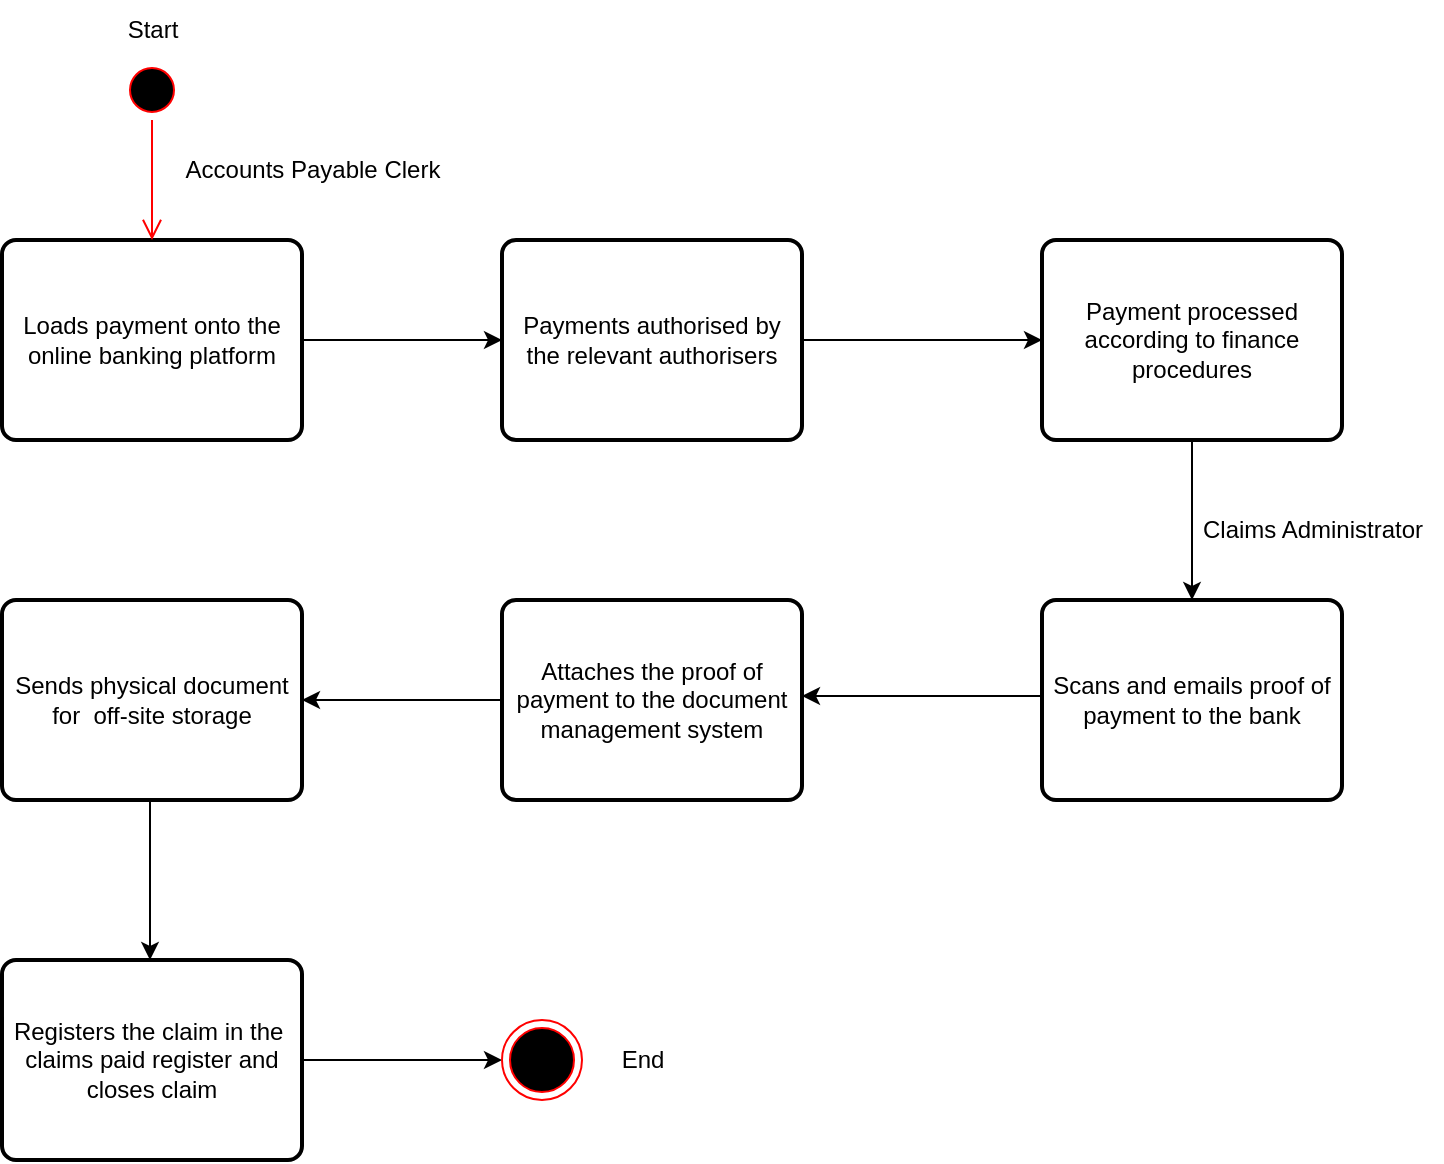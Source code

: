 <mxfile version="24.7.12">
  <diagram name="Page-1" id="AyfrHxBBWOeG0yEJsJHP">
    <mxGraphModel dx="3187" dy="1640" grid="1" gridSize="10" guides="1" tooltips="1" connect="1" arrows="1" fold="1" page="1" pageScale="1" pageWidth="3300" pageHeight="4681" math="0" shadow="0">
      <root>
        <mxCell id="0" />
        <mxCell id="1" parent="0" />
        <mxCell id="fxcMHlg3963PYamcU3pc-6" style="edgeStyle=orthogonalEdgeStyle;rounded=0;orthogonalLoop=1;jettySize=auto;html=1;exitX=1;exitY=0.5;exitDx=0;exitDy=0;" edge="1" parent="1" source="fxcMHlg3963PYamcU3pc-1">
          <mxGeometry relative="1" as="geometry">
            <mxPoint x="780" y="340" as="targetPoint" />
          </mxGeometry>
        </mxCell>
        <mxCell id="fxcMHlg3963PYamcU3pc-1" value="Loads payment onto the online banking platform" style="rounded=1;whiteSpace=wrap;html=1;absoluteArcSize=1;arcSize=14;strokeWidth=2;" vertex="1" parent="1">
          <mxGeometry x="530" y="290" width="150" height="100" as="geometry" />
        </mxCell>
        <mxCell id="fxcMHlg3963PYamcU3pc-2" value="" style="ellipse;html=1;shape=startState;fillColor=#000000;strokeColor=#ff0000;" vertex="1" parent="1">
          <mxGeometry x="590" y="200" width="30" height="30" as="geometry" />
        </mxCell>
        <mxCell id="fxcMHlg3963PYamcU3pc-3" value="" style="edgeStyle=orthogonalEdgeStyle;html=1;verticalAlign=bottom;endArrow=open;endSize=8;strokeColor=#ff0000;rounded=0;" edge="1" source="fxcMHlg3963PYamcU3pc-2" parent="1">
          <mxGeometry relative="1" as="geometry">
            <mxPoint x="605" y="290" as="targetPoint" />
          </mxGeometry>
        </mxCell>
        <mxCell id="fxcMHlg3963PYamcU3pc-4" value="Start" style="text;html=1;align=center;verticalAlign=middle;resizable=0;points=[];autosize=1;strokeColor=none;fillColor=none;" vertex="1" parent="1">
          <mxGeometry x="580" y="170" width="50" height="30" as="geometry" />
        </mxCell>
        <mxCell id="fxcMHlg3963PYamcU3pc-5" value="Accounts Payable Clerk" style="text;html=1;align=center;verticalAlign=middle;resizable=0;points=[];autosize=1;strokeColor=none;fillColor=none;" vertex="1" parent="1">
          <mxGeometry x="610" y="240" width="150" height="30" as="geometry" />
        </mxCell>
        <mxCell id="fxcMHlg3963PYamcU3pc-8" style="edgeStyle=orthogonalEdgeStyle;rounded=0;orthogonalLoop=1;jettySize=auto;html=1;exitX=1;exitY=0.5;exitDx=0;exitDy=0;" edge="1" parent="1" source="fxcMHlg3963PYamcU3pc-7">
          <mxGeometry relative="1" as="geometry">
            <mxPoint x="1050" y="340" as="targetPoint" />
          </mxGeometry>
        </mxCell>
        <mxCell id="fxcMHlg3963PYamcU3pc-7" value="Payments authorised by the relevant authorisers" style="rounded=1;whiteSpace=wrap;html=1;absoluteArcSize=1;arcSize=14;strokeWidth=2;" vertex="1" parent="1">
          <mxGeometry x="780" y="290" width="150" height="100" as="geometry" />
        </mxCell>
        <mxCell id="fxcMHlg3963PYamcU3pc-10" style="edgeStyle=orthogonalEdgeStyle;rounded=0;orthogonalLoop=1;jettySize=auto;html=1;exitX=0.5;exitY=1;exitDx=0;exitDy=0;" edge="1" parent="1" source="fxcMHlg3963PYamcU3pc-9">
          <mxGeometry relative="1" as="geometry">
            <mxPoint x="1125" y="470" as="targetPoint" />
          </mxGeometry>
        </mxCell>
        <mxCell id="fxcMHlg3963PYamcU3pc-9" value="Payment processed according to finance&lt;br&gt;procedures" style="rounded=1;whiteSpace=wrap;html=1;absoluteArcSize=1;arcSize=14;strokeWidth=2;" vertex="1" parent="1">
          <mxGeometry x="1050" y="290" width="150" height="100" as="geometry" />
        </mxCell>
        <mxCell id="fxcMHlg3963PYamcU3pc-13" style="edgeStyle=orthogonalEdgeStyle;rounded=0;orthogonalLoop=1;jettySize=auto;html=1;exitX=0;exitY=0.5;exitDx=0;exitDy=0;" edge="1" parent="1">
          <mxGeometry relative="1" as="geometry">
            <mxPoint x="930" y="518" as="targetPoint" />
            <mxPoint x="1050" y="518" as="sourcePoint" />
          </mxGeometry>
        </mxCell>
        <mxCell id="fxcMHlg3963PYamcU3pc-11" value="Scans and emails proof of payment to the bank" style="rounded=1;whiteSpace=wrap;html=1;absoluteArcSize=1;arcSize=14;strokeWidth=2;" vertex="1" parent="1">
          <mxGeometry x="1050" y="470" width="150" height="100" as="geometry" />
        </mxCell>
        <mxCell id="fxcMHlg3963PYamcU3pc-12" value="Claims Administrator" style="text;html=1;align=center;verticalAlign=middle;resizable=0;points=[];autosize=1;strokeColor=none;fillColor=none;" vertex="1" parent="1">
          <mxGeometry x="1120" y="420" width="130" height="30" as="geometry" />
        </mxCell>
        <mxCell id="fxcMHlg3963PYamcU3pc-15" style="edgeStyle=orthogonalEdgeStyle;rounded=0;orthogonalLoop=1;jettySize=auto;html=1;exitX=0;exitY=0.5;exitDx=0;exitDy=0;" edge="1" parent="1" source="fxcMHlg3963PYamcU3pc-14">
          <mxGeometry relative="1" as="geometry">
            <mxPoint x="680" y="520" as="targetPoint" />
          </mxGeometry>
        </mxCell>
        <mxCell id="fxcMHlg3963PYamcU3pc-14" value="Attaches the proof of payment to the document&lt;br&gt;management system" style="rounded=1;whiteSpace=wrap;html=1;absoluteArcSize=1;arcSize=14;strokeWidth=2;" vertex="1" parent="1">
          <mxGeometry x="780" y="470" width="150" height="100" as="geometry" />
        </mxCell>
        <mxCell id="fxcMHlg3963PYamcU3pc-17" style="edgeStyle=orthogonalEdgeStyle;rounded=0;orthogonalLoop=1;jettySize=auto;html=1;exitX=0.5;exitY=1;exitDx=0;exitDy=0;" edge="1" parent="1">
          <mxGeometry relative="1" as="geometry">
            <mxPoint x="604" y="650" as="targetPoint" />
            <mxPoint x="604" y="570" as="sourcePoint" />
          </mxGeometry>
        </mxCell>
        <mxCell id="fxcMHlg3963PYamcU3pc-16" value="Sends physical document for&amp;nbsp; off-site storage" style="rounded=1;whiteSpace=wrap;html=1;absoluteArcSize=1;arcSize=14;strokeWidth=2;" vertex="1" parent="1">
          <mxGeometry x="530" y="470" width="150" height="100" as="geometry" />
        </mxCell>
        <mxCell id="fxcMHlg3963PYamcU3pc-19" style="edgeStyle=orthogonalEdgeStyle;rounded=0;orthogonalLoop=1;jettySize=auto;html=1;exitX=1;exitY=0.5;exitDx=0;exitDy=0;" edge="1" parent="1" source="fxcMHlg3963PYamcU3pc-18">
          <mxGeometry relative="1" as="geometry">
            <mxPoint x="780" y="700" as="targetPoint" />
          </mxGeometry>
        </mxCell>
        <mxCell id="fxcMHlg3963PYamcU3pc-18" value="Registers the claim in the&amp;nbsp;&lt;br&gt;claims paid register and closes claim" style="rounded=1;whiteSpace=wrap;html=1;absoluteArcSize=1;arcSize=14;strokeWidth=2;" vertex="1" parent="1">
          <mxGeometry x="530" y="650" width="150" height="100" as="geometry" />
        </mxCell>
        <mxCell id="fxcMHlg3963PYamcU3pc-20" value="" style="ellipse;html=1;shape=endState;fillColor=#000000;strokeColor=#ff0000;" vertex="1" parent="1">
          <mxGeometry x="780" y="680" width="40" height="40" as="geometry" />
        </mxCell>
        <mxCell id="fxcMHlg3963PYamcU3pc-21" value="End" style="text;html=1;align=center;verticalAlign=middle;resizable=0;points=[];autosize=1;strokeColor=none;fillColor=none;" vertex="1" parent="1">
          <mxGeometry x="830" y="685" width="40" height="30" as="geometry" />
        </mxCell>
      </root>
    </mxGraphModel>
  </diagram>
</mxfile>
